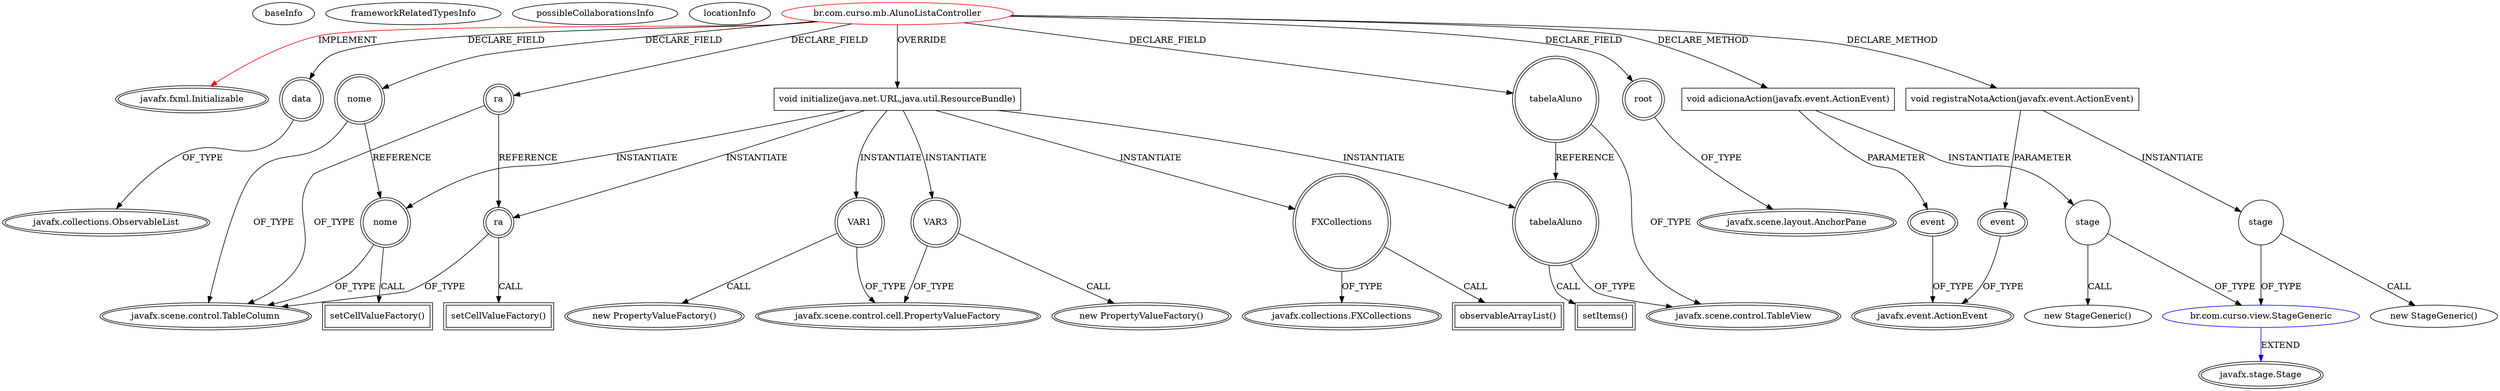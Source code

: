 digraph {
baseInfo[graphId=3527,category="extension_graph",isAnonymous=false,possibleRelation=true]
frameworkRelatedTypesInfo[0="javafx.fxml.Initializable"]
possibleCollaborationsInfo[0="3527~CLIENT_METHOD_DECLARATION-INSTANTIATION-CLIENT_METHOD_DECLARATION-INSTANTIATION-~javafx.fxml.Initializable ~javafx.stage.Stage ~false~false"]
locationInfo[projectName="marcelorsuzuki-curso-sistema-escolar-fx",filePath="/marcelorsuzuki-curso-sistema-escolar-fx/curso-sistema-escolar-fx-master/src/br/com/curso/mb/AlunoListaController.java",contextSignature="AlunoListaController",graphId="3527"]
0[label="br.com.curso.mb.AlunoListaController",vertexType="ROOT_CLIENT_CLASS_DECLARATION",isFrameworkType=false,color=red]
1[label="javafx.fxml.Initializable",vertexType="FRAMEWORK_INTERFACE_TYPE",isFrameworkType=true,peripheries=2]
2[label="data",vertexType="FIELD_DECLARATION",isFrameworkType=true,peripheries=2,shape=circle]
3[label="javafx.collections.ObservableList",vertexType="FRAMEWORK_INTERFACE_TYPE",isFrameworkType=true,peripheries=2]
4[label="nome",vertexType="FIELD_DECLARATION",isFrameworkType=true,peripheries=2,shape=circle]
5[label="javafx.scene.control.TableColumn",vertexType="FRAMEWORK_CLASS_TYPE",isFrameworkType=true,peripheries=2]
6[label="ra",vertexType="FIELD_DECLARATION",isFrameworkType=true,peripheries=2,shape=circle]
8[label="root",vertexType="FIELD_DECLARATION",isFrameworkType=true,peripheries=2,shape=circle]
9[label="javafx.scene.layout.AnchorPane",vertexType="FRAMEWORK_CLASS_TYPE",isFrameworkType=true,peripheries=2]
10[label="tabelaAluno",vertexType="FIELD_DECLARATION",isFrameworkType=true,peripheries=2,shape=circle]
11[label="javafx.scene.control.TableView",vertexType="FRAMEWORK_CLASS_TYPE",isFrameworkType=true,peripheries=2]
12[label="void initialize(java.net.URL,java.util.ResourceBundle)",vertexType="OVERRIDING_METHOD_DECLARATION",isFrameworkType=false,shape=box]
13[label="nome",vertexType="VARIABLE_EXPRESION",isFrameworkType=true,peripheries=2,shape=circle]
14[label="setCellValueFactory()",vertexType="INSIDE_CALL",isFrameworkType=true,peripheries=2,shape=box]
17[label="VAR1",vertexType="VARIABLE_EXPRESION",isFrameworkType=true,peripheries=2,shape=circle]
18[label="javafx.scene.control.cell.PropertyValueFactory",vertexType="FRAMEWORK_CLASS_TYPE",isFrameworkType=true,peripheries=2]
16[label="new PropertyValueFactory()",vertexType="CONSTRUCTOR_CALL",isFrameworkType=true,peripheries=2]
19[label="ra",vertexType="VARIABLE_EXPRESION",isFrameworkType=true,peripheries=2,shape=circle]
20[label="setCellValueFactory()",vertexType="INSIDE_CALL",isFrameworkType=true,peripheries=2,shape=box]
23[label="VAR3",vertexType="VARIABLE_EXPRESION",isFrameworkType=true,peripheries=2,shape=circle]
22[label="new PropertyValueFactory()",vertexType="CONSTRUCTOR_CALL",isFrameworkType=true,peripheries=2]
25[label="FXCollections",vertexType="VARIABLE_EXPRESION",isFrameworkType=true,peripheries=2,shape=circle]
27[label="javafx.collections.FXCollections",vertexType="FRAMEWORK_CLASS_TYPE",isFrameworkType=true,peripheries=2]
26[label="observableArrayList()",vertexType="INSIDE_CALL",isFrameworkType=true,peripheries=2,shape=box]
28[label="tabelaAluno",vertexType="VARIABLE_EXPRESION",isFrameworkType=true,peripheries=2,shape=circle]
29[label="setItems()",vertexType="INSIDE_CALL",isFrameworkType=true,peripheries=2,shape=box]
31[label="void adicionaAction(javafx.event.ActionEvent)",vertexType="CLIENT_METHOD_DECLARATION",isFrameworkType=false,shape=box]
32[label="event",vertexType="PARAMETER_DECLARATION",isFrameworkType=true,peripheries=2]
33[label="javafx.event.ActionEvent",vertexType="FRAMEWORK_CLASS_TYPE",isFrameworkType=true,peripheries=2]
35[label="stage",vertexType="VARIABLE_EXPRESION",isFrameworkType=false,shape=circle]
36[label="br.com.curso.view.StageGeneric",vertexType="REFERENCE_CLIENT_CLASS_DECLARATION",isFrameworkType=false,color=blue]
37[label="javafx.stage.Stage",vertexType="FRAMEWORK_CLASS_TYPE",isFrameworkType=true,peripheries=2]
34[label="new StageGeneric()",vertexType="CONSTRUCTOR_CALL",isFrameworkType=false]
49[label="void registraNotaAction(javafx.event.ActionEvent)",vertexType="CLIENT_METHOD_DECLARATION",isFrameworkType=false,shape=box]
50[label="event",vertexType="PARAMETER_DECLARATION",isFrameworkType=true,peripheries=2]
53[label="stage",vertexType="VARIABLE_EXPRESION",isFrameworkType=false,shape=circle]
52[label="new StageGeneric()",vertexType="CONSTRUCTOR_CALL",isFrameworkType=false]
0->1[label="IMPLEMENT",color=red]
0->2[label="DECLARE_FIELD"]
2->3[label="OF_TYPE"]
0->4[label="DECLARE_FIELD"]
4->5[label="OF_TYPE"]
0->6[label="DECLARE_FIELD"]
6->5[label="OF_TYPE"]
0->8[label="DECLARE_FIELD"]
8->9[label="OF_TYPE"]
0->10[label="DECLARE_FIELD"]
10->11[label="OF_TYPE"]
0->12[label="OVERRIDE"]
12->13[label="INSTANTIATE"]
4->13[label="REFERENCE"]
13->5[label="OF_TYPE"]
13->14[label="CALL"]
12->17[label="INSTANTIATE"]
17->18[label="OF_TYPE"]
17->16[label="CALL"]
12->19[label="INSTANTIATE"]
6->19[label="REFERENCE"]
19->5[label="OF_TYPE"]
19->20[label="CALL"]
12->23[label="INSTANTIATE"]
23->18[label="OF_TYPE"]
23->22[label="CALL"]
12->25[label="INSTANTIATE"]
25->27[label="OF_TYPE"]
25->26[label="CALL"]
12->28[label="INSTANTIATE"]
10->28[label="REFERENCE"]
28->11[label="OF_TYPE"]
28->29[label="CALL"]
0->31[label="DECLARE_METHOD"]
32->33[label="OF_TYPE"]
31->32[label="PARAMETER"]
31->35[label="INSTANTIATE"]
36->37[label="EXTEND",color=blue]
35->36[label="OF_TYPE"]
35->34[label="CALL"]
0->49[label="DECLARE_METHOD"]
50->33[label="OF_TYPE"]
49->50[label="PARAMETER"]
49->53[label="INSTANTIATE"]
53->36[label="OF_TYPE"]
53->52[label="CALL"]
}
